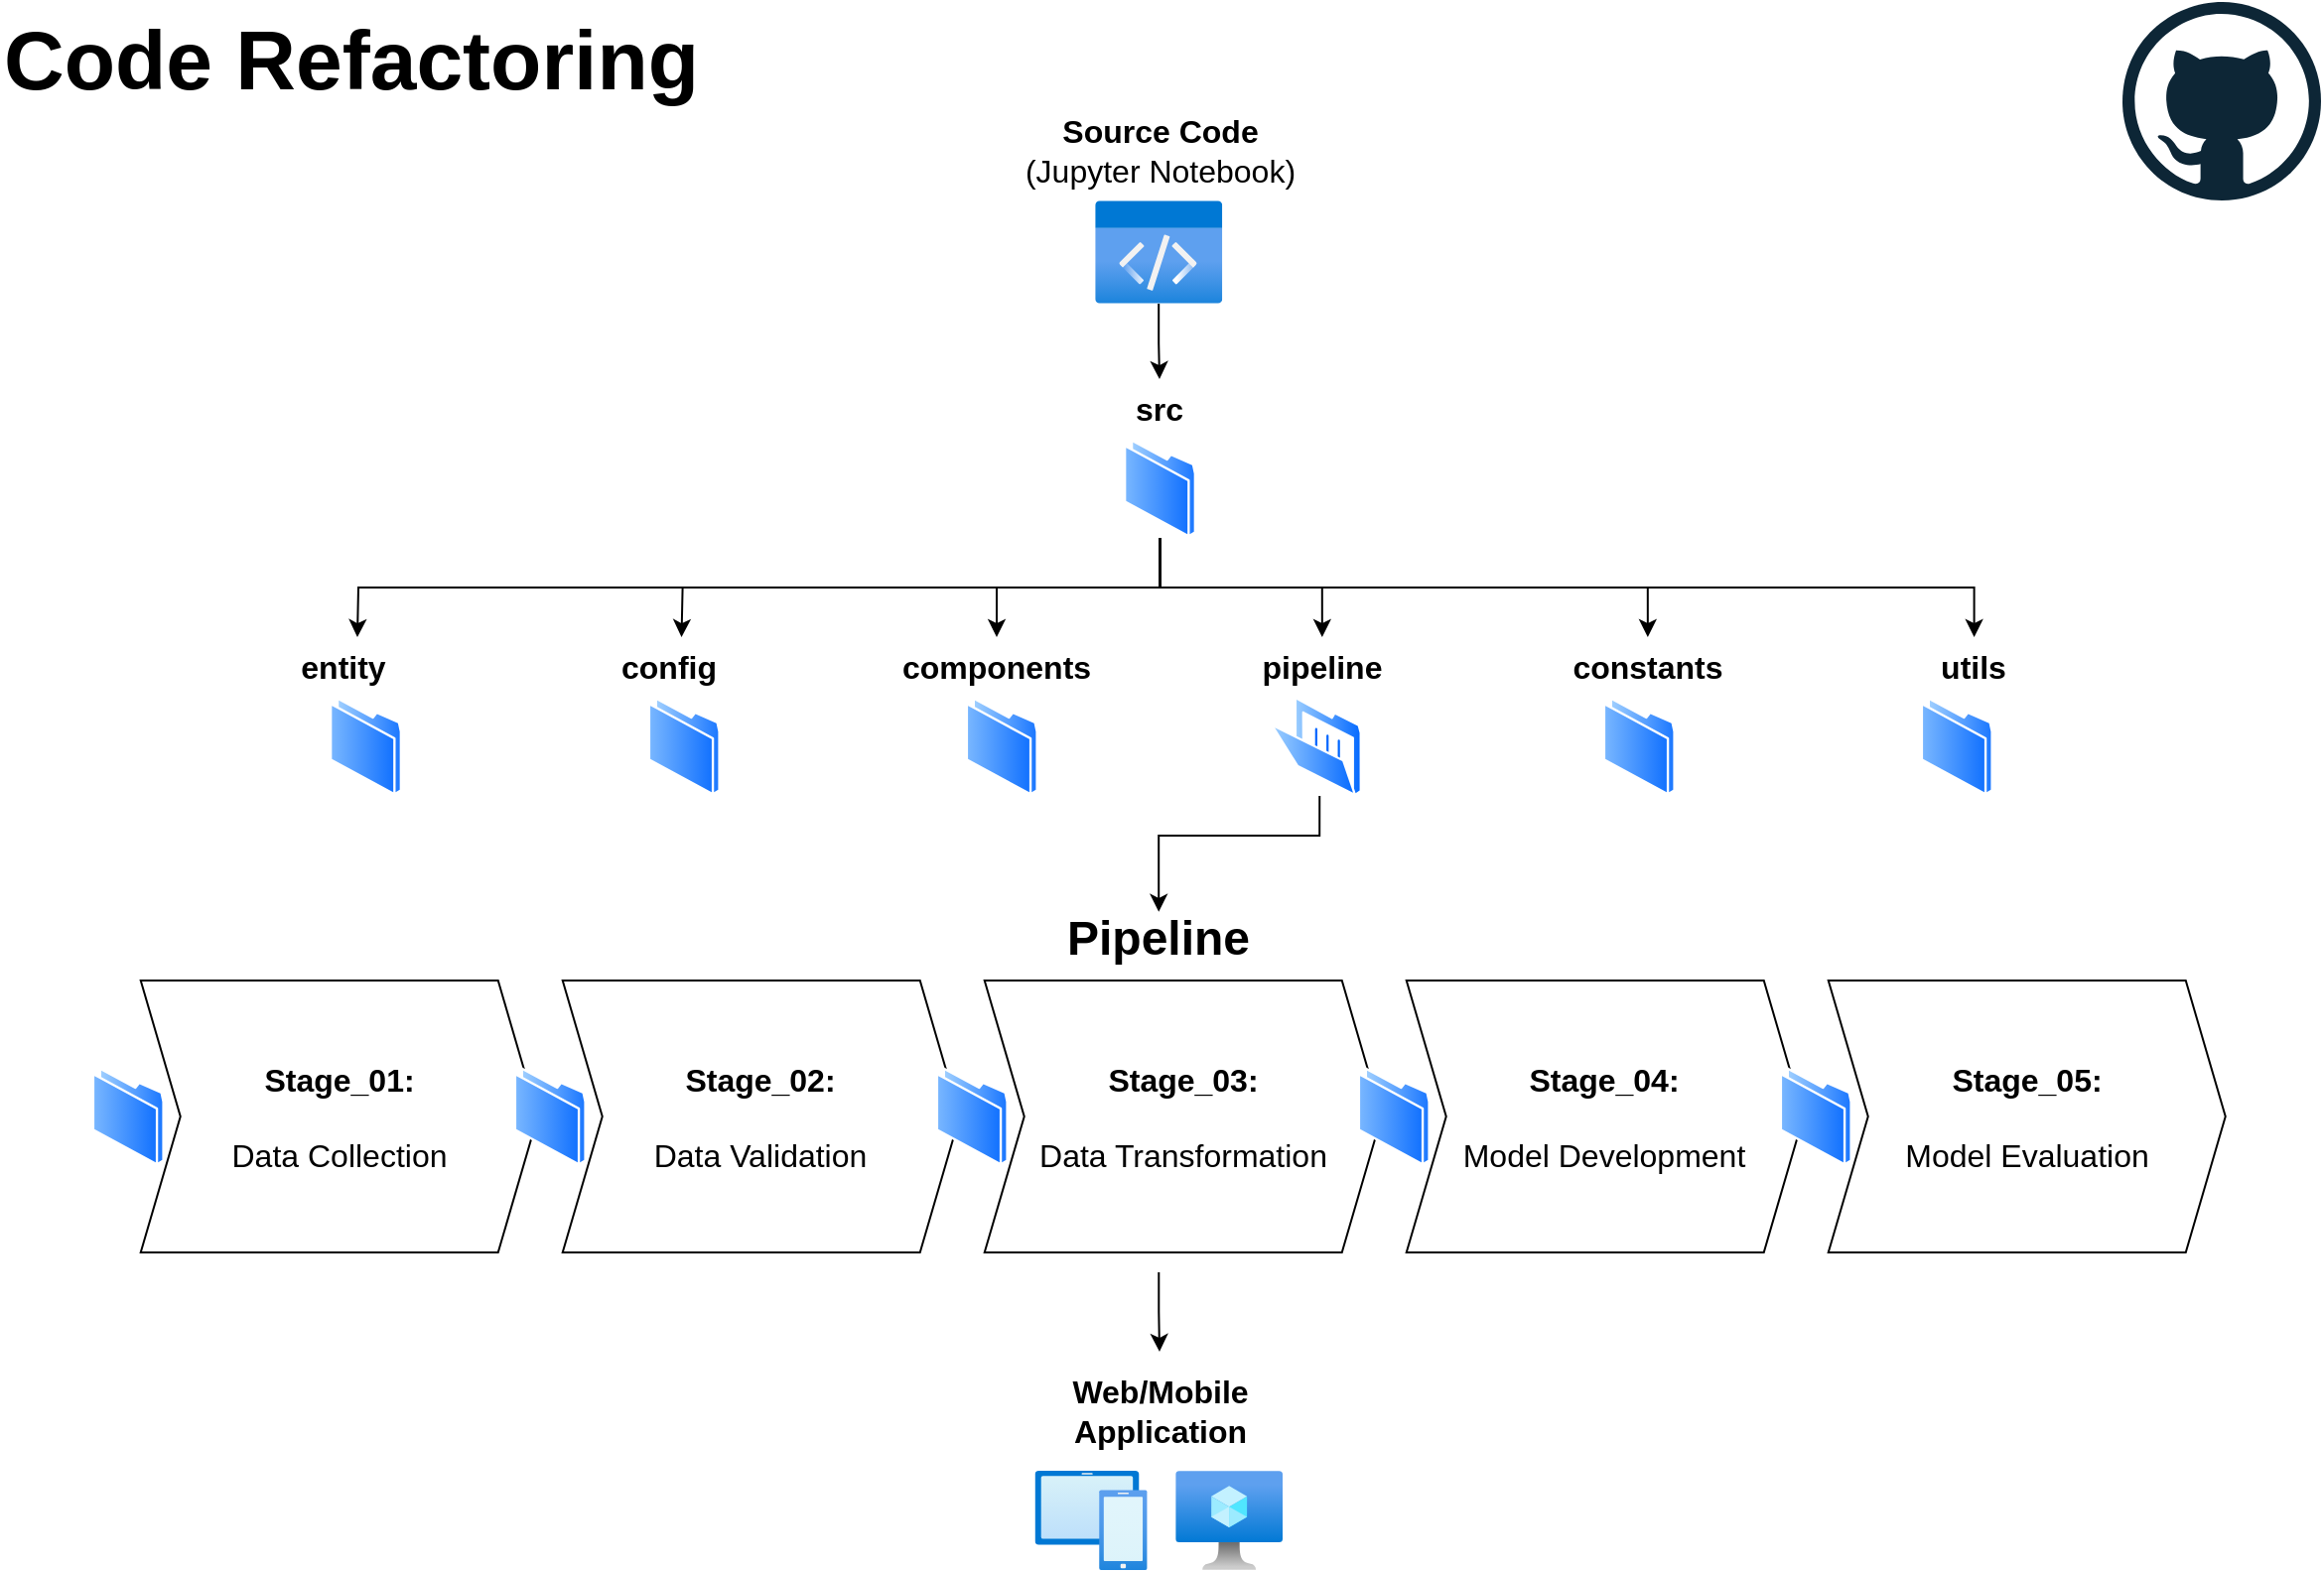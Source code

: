 <mxfile version="22.0.3" type="device">
  <diagram id="WI9T0HZ2pTsCkuznbFz-" name="Page-1">
    <mxGraphModel dx="1303" dy="766" grid="1" gridSize="10" guides="1" tooltips="1" connect="1" arrows="1" fold="1" page="1" pageScale="1" pageWidth="1169" pageHeight="827" math="0" shadow="0">
      <root>
        <mxCell id="0" />
        <mxCell id="1" parent="0" />
        <mxCell id="WbrIDUTmsiPOCBeC4pwk-8" value="" style="image;aspect=fixed;html=1;points=[];align=center;fontSize=12;image=img/lib/azure2/intune/Devices.svg;" parent="1" vertex="1">
          <mxGeometry x="521.21" y="740" width="56.67" height="50" as="geometry" />
        </mxCell>
        <mxCell id="LJgovYq5bUpr1Cc1gvmX-41" value="" style="edgeStyle=orthogonalEdgeStyle;rounded=0;orthogonalLoop=1;jettySize=auto;html=1;" edge="1" parent="1" source="WbrIDUTmsiPOCBeC4pwk-23">
          <mxGeometry relative="1" as="geometry">
            <mxPoint x="584" y="680" as="targetPoint" />
          </mxGeometry>
        </mxCell>
        <mxCell id="WbrIDUTmsiPOCBeC4pwk-23" value="&lt;font style=&quot;font-size: 24px;&quot;&gt;Pipeline&lt;/font&gt;" style="swimlane;childLayout=stackLayout;horizontal=1;fillColor=none;horizontalStack=1;resizeParent=1;resizeParentMax=0;resizeLast=0;collapsible=0;strokeColor=none;stackBorder=10;stackSpacing=-12;resizable=1;align=center;points=[];whiteSpace=wrap;html=1;" parent="1" vertex="1">
          <mxGeometry x="36.37" y="460" width="1094.5" height="180" as="geometry" />
        </mxCell>
        <mxCell id="LJgovYq5bUpr1Cc1gvmX-25" value="" style="image;aspect=fixed;perimeter=ellipsePerimeter;html=1;align=center;shadow=0;dashed=0;spacingTop=3;image=img/lib/active_directory/folder.svg;" vertex="1" parent="WbrIDUTmsiPOCBeC4pwk-23">
          <mxGeometry x="10" y="33" width="36.5" height="137" as="geometry" />
        </mxCell>
        <mxCell id="WbrIDUTmsiPOCBeC4pwk-24" value="&lt;font style=&quot;font-size: 16px;&quot;&gt;&lt;b&gt;Stage_01: &lt;/b&gt;&lt;br&gt;&lt;br&gt;Data Collection&lt;/font&gt;" style="shape=step;perimeter=stepPerimeter;fixedSize=1;points=[];whiteSpace=wrap;html=1;spacing=4;" parent="WbrIDUTmsiPOCBeC4pwk-23" vertex="1">
          <mxGeometry x="34.5" y="33" width="200" height="137" as="geometry" />
        </mxCell>
        <mxCell id="LJgovYq5bUpr1Cc1gvmX-26" value="" style="image;aspect=fixed;perimeter=ellipsePerimeter;html=1;align=center;shadow=0;dashed=0;spacingTop=3;image=img/lib/active_directory/folder.svg;" vertex="1" parent="WbrIDUTmsiPOCBeC4pwk-23">
          <mxGeometry x="222.5" y="33" width="36.5" height="137" as="geometry" />
        </mxCell>
        <mxCell id="WbrIDUTmsiPOCBeC4pwk-30" value="&lt;font style=&quot;font-size: 16px;&quot;&gt;&lt;b&gt;Stage_02: &lt;/b&gt;&lt;br&gt;&lt;br&gt;Data Validation&lt;br&gt;&lt;/font&gt;" style="shape=step;perimeter=stepPerimeter;fixedSize=1;points=[];whiteSpace=wrap;html=1;" parent="WbrIDUTmsiPOCBeC4pwk-23" vertex="1">
          <mxGeometry x="247" y="33" width="200" height="137" as="geometry" />
        </mxCell>
        <mxCell id="LJgovYq5bUpr1Cc1gvmX-27" value="" style="image;aspect=fixed;perimeter=ellipsePerimeter;html=1;align=center;shadow=0;dashed=0;spacingTop=3;image=img/lib/active_directory/folder.svg;" vertex="1" parent="WbrIDUTmsiPOCBeC4pwk-23">
          <mxGeometry x="435" y="33" width="36.5" height="137" as="geometry" />
        </mxCell>
        <mxCell id="WbrIDUTmsiPOCBeC4pwk-29" value="&lt;font style=&quot;font-size: 16px;&quot;&gt;&lt;b&gt;Stage_03: &lt;/b&gt;&lt;br&gt;&lt;br&gt;Data Transformation&lt;/font&gt;" style="shape=step;perimeter=stepPerimeter;fixedSize=1;points=[];whiteSpace=wrap;html=1;" parent="WbrIDUTmsiPOCBeC4pwk-23" vertex="1">
          <mxGeometry x="459.5" y="33" width="200" height="137" as="geometry" />
        </mxCell>
        <mxCell id="LJgovYq5bUpr1Cc1gvmX-28" value="" style="image;aspect=fixed;perimeter=ellipsePerimeter;html=1;align=center;shadow=0;dashed=0;spacingTop=3;image=img/lib/active_directory/folder.svg;" vertex="1" parent="WbrIDUTmsiPOCBeC4pwk-23">
          <mxGeometry x="647.5" y="33" width="36.5" height="137" as="geometry" />
        </mxCell>
        <mxCell id="WbrIDUTmsiPOCBeC4pwk-32" value="&lt;font style=&quot;font-size: 16px;&quot;&gt;&lt;b&gt;Stage_04: &lt;/b&gt;&lt;br&gt;&lt;br&gt;Model Development&lt;/font&gt;" style="shape=step;perimeter=stepPerimeter;fixedSize=1;points=[];whiteSpace=wrap;html=1;" parent="WbrIDUTmsiPOCBeC4pwk-23" vertex="1">
          <mxGeometry x="672" y="33" width="200" height="137" as="geometry" />
        </mxCell>
        <mxCell id="LJgovYq5bUpr1Cc1gvmX-29" value="" style="image;aspect=fixed;perimeter=ellipsePerimeter;html=1;align=center;shadow=0;dashed=0;spacingTop=3;image=img/lib/active_directory/folder.svg;" vertex="1" parent="WbrIDUTmsiPOCBeC4pwk-23">
          <mxGeometry x="860" y="33" width="36.5" height="137" as="geometry" />
        </mxCell>
        <mxCell id="WbrIDUTmsiPOCBeC4pwk-31" value="&lt;font style=&quot;font-size: 16px;&quot;&gt;&lt;b&gt;Stage_05: &lt;/b&gt;&lt;br&gt;&lt;br&gt;Model Evaluation&lt;/font&gt;" style="shape=step;perimeter=stepPerimeter;fixedSize=1;points=[];whiteSpace=wrap;html=1;" parent="WbrIDUTmsiPOCBeC4pwk-23" vertex="1">
          <mxGeometry x="884.5" y="33" width="200" height="137" as="geometry" />
        </mxCell>
        <mxCell id="WbrIDUTmsiPOCBeC4pwk-33" value="" style="image;aspect=fixed;html=1;points=[];align=center;fontSize=12;image=img/lib/azure2/compute/Virtual_Machine.svg;" parent="1" vertex="1">
          <mxGeometry x="592.11" y="740" width="53.91" height="50" as="geometry" />
        </mxCell>
        <mxCell id="LJgovYq5bUpr1Cc1gvmX-4" value="" style="dashed=0;outlineConnect=0;html=1;align=center;labelPosition=center;verticalLabelPosition=bottom;verticalAlign=top;shape=mxgraph.weblogos.github;aspect=fixed;" vertex="1" parent="1">
          <mxGeometry x="1069" width="100" height="100" as="geometry" />
        </mxCell>
        <mxCell id="LJgovYq5bUpr1Cc1gvmX-59" value="" style="edgeStyle=orthogonalEdgeStyle;rounded=0;orthogonalLoop=1;jettySize=auto;html=1;" edge="1" parent="1" source="LJgovYq5bUpr1Cc1gvmX-7" target="LJgovYq5bUpr1Cc1gvmX-57">
          <mxGeometry relative="1" as="geometry" />
        </mxCell>
        <mxCell id="LJgovYq5bUpr1Cc1gvmX-7" value="" style="image;aspect=fixed;perimeter=ellipsePerimeter;html=1;align=center;shadow=0;dashed=0;spacingTop=3;image=img/lib/active_directory/folder.svg;" vertex="1" parent="1">
          <mxGeometry x="566" y="220" width="36.5" height="50" as="geometry" />
        </mxCell>
        <mxCell id="LJgovYq5bUpr1Cc1gvmX-58" value="" style="edgeStyle=orthogonalEdgeStyle;rounded=0;orthogonalLoop=1;jettySize=auto;html=1;" edge="1" parent="1" source="LJgovYq5bUpr1Cc1gvmX-2">
          <mxGeometry relative="1" as="geometry">
            <mxPoint x="584" y="190" as="targetPoint" />
          </mxGeometry>
        </mxCell>
        <mxCell id="LJgovYq5bUpr1Cc1gvmX-2" value="" style="image;aspect=fixed;html=1;points=[];align=center;fontSize=12;image=img/lib/azure2/general/Code.svg;imageBackground=none;noLabel=0;metaEdit=0;" vertex="1" parent="1">
          <mxGeometry x="551.62" y="100" width="64" height="52" as="geometry" />
        </mxCell>
        <mxCell id="LJgovYq5bUpr1Cc1gvmX-34" value="&lt;font style=&quot;font-size: 16px;&quot;&gt;&lt;b&gt;Source Code&lt;/b&gt;&lt;br&gt;(Jupyter Notebook)&lt;br&gt;&lt;/font&gt;" style="text;html=1;strokeColor=none;fillColor=none;align=center;verticalAlign=middle;whiteSpace=wrap;rounded=0;" vertex="1" parent="1">
          <mxGeometry x="483.32" y="60" width="202.63" height="30" as="geometry" />
        </mxCell>
        <mxCell id="LJgovYq5bUpr1Cc1gvmX-42" value="&lt;b&gt;&lt;font style=&quot;font-size: 16px;&quot;&gt;src&lt;/font&gt;&lt;/b&gt;" style="text;html=1;strokeColor=none;fillColor=none;align=center;verticalAlign=middle;whiteSpace=wrap;rounded=0;" vertex="1" parent="1">
          <mxGeometry x="506.74" y="190" width="153.75" height="30" as="geometry" />
        </mxCell>
        <mxCell id="LJgovYq5bUpr1Cc1gvmX-43" value="&lt;b&gt;&lt;font style=&quot;font-size: 16px;&quot;&gt;Web/Mobile Application&lt;/font&gt;&lt;/b&gt;" style="text;html=1;strokeColor=none;fillColor=none;align=center;verticalAlign=middle;whiteSpace=wrap;rounded=0;" vertex="1" parent="1">
          <mxGeometry x="498" y="690" width="173.26" height="40" as="geometry" />
        </mxCell>
        <mxCell id="LJgovYq5bUpr1Cc1gvmX-44" value="" style="image;aspect=fixed;perimeter=ellipsePerimeter;html=1;align=center;shadow=0;dashed=0;spacingTop=3;image=img/lib/active_directory/folder.svg;" vertex="1" parent="1">
          <mxGeometry x="326.37" y="350" width="36.5" height="50" as="geometry" />
        </mxCell>
        <mxCell id="LJgovYq5bUpr1Cc1gvmX-45" value="" style="image;aspect=fixed;perimeter=ellipsePerimeter;html=1;align=center;shadow=0;dashed=0;spacingTop=3;image=img/lib/active_directory/folder.svg;" vertex="1" parent="1">
          <mxGeometry x="807.37" y="350" width="36.5" height="50" as="geometry" />
        </mxCell>
        <mxCell id="LJgovYq5bUpr1Cc1gvmX-46" value="" style="image;aspect=fixed;perimeter=ellipsePerimeter;html=1;align=center;shadow=0;dashed=0;spacingTop=3;image=img/lib/active_directory/folder.svg;" vertex="1" parent="1">
          <mxGeometry x="166" y="350" width="36.5" height="50" as="geometry" />
        </mxCell>
        <mxCell id="LJgovYq5bUpr1Cc1gvmX-67" value="" style="edgeStyle=orthogonalEdgeStyle;rounded=0;orthogonalLoop=1;jettySize=auto;html=1;entryX=0.5;entryY=-0.009;entryDx=0;entryDy=0;entryPerimeter=0;" edge="1" parent="1" target="WbrIDUTmsiPOCBeC4pwk-23">
          <mxGeometry relative="1" as="geometry">
            <mxPoint x="664.62" y="400.0" as="sourcePoint" />
            <Array as="points">
              <mxPoint x="665" y="420" />
              <mxPoint x="584" y="420" />
            </Array>
          </mxGeometry>
        </mxCell>
        <mxCell id="LJgovYq5bUpr1Cc1gvmX-48" value="" style="image;aspect=fixed;perimeter=ellipsePerimeter;html=1;align=center;shadow=0;dashed=0;spacingTop=3;image=img/lib/active_directory/folder.svg;" vertex="1" parent="1">
          <mxGeometry x="967.37" y="350" width="36.5" height="50" as="geometry" />
        </mxCell>
        <mxCell id="LJgovYq5bUpr1Cc1gvmX-49" value="&lt;b&gt;&lt;font style=&quot;font-size: 16px;&quot;&gt;config&lt;/font&gt;&lt;/b&gt;" style="text;html=1;strokeColor=none;fillColor=none;align=center;verticalAlign=middle;whiteSpace=wrap;rounded=0;" vertex="1" parent="1">
          <mxGeometry x="260.05" y="320" width="153.75" height="30" as="geometry" />
        </mxCell>
        <mxCell id="LJgovYq5bUpr1Cc1gvmX-50" value="&lt;b&gt;&lt;font style=&quot;font-size: 16px;&quot;&gt;constants&lt;/font&gt;&lt;/b&gt;" style="text;html=1;strokeColor=none;fillColor=none;align=center;verticalAlign=middle;whiteSpace=wrap;rounded=0;" vertex="1" parent="1">
          <mxGeometry x="753.05" y="320" width="153.75" height="30" as="geometry" />
        </mxCell>
        <mxCell id="LJgovYq5bUpr1Cc1gvmX-52" value="&lt;b&gt;&lt;font style=&quot;font-size: 16px;&quot;&gt;entity&lt;/font&gt;&lt;/b&gt;" style="text;html=1;strokeColor=none;fillColor=none;align=center;verticalAlign=middle;whiteSpace=wrap;rounded=0;" vertex="1" parent="1">
          <mxGeometry x="96.05" y="320" width="153.75" height="30" as="geometry" />
        </mxCell>
        <mxCell id="LJgovYq5bUpr1Cc1gvmX-53" value="&lt;b&gt;&lt;font style=&quot;font-size: 16px;&quot;&gt;pipeline&lt;/font&gt;&lt;/b&gt;" style="text;html=1;strokeColor=none;fillColor=none;align=center;verticalAlign=middle;whiteSpace=wrap;rounded=0;" vertex="1" parent="1">
          <mxGeometry x="589.05" y="320" width="153.75" height="30" as="geometry" />
        </mxCell>
        <mxCell id="LJgovYq5bUpr1Cc1gvmX-54" value="&lt;b&gt;&lt;font style=&quot;font-size: 16px;&quot;&gt;utils&lt;/font&gt;&lt;/b&gt;" style="text;html=1;strokeColor=none;fillColor=none;align=center;verticalAlign=middle;whiteSpace=wrap;rounded=0;" vertex="1" parent="1">
          <mxGeometry x="917.43" y="320" width="153.75" height="30" as="geometry" />
        </mxCell>
        <mxCell id="LJgovYq5bUpr1Cc1gvmX-55" value="&lt;font style=&quot;font-size: 42px;&quot;&gt;&lt;b&gt;Code Refactoring&lt;/b&gt;&lt;/font&gt;" style="text;html=1;strokeColor=none;fillColor=none;align=left;verticalAlign=middle;whiteSpace=wrap;rounded=0;" vertex="1" parent="1">
          <mxGeometry width="390" height="60" as="geometry" />
        </mxCell>
        <mxCell id="LJgovYq5bUpr1Cc1gvmX-56" value="" style="image;aspect=fixed;perimeter=ellipsePerimeter;html=1;align=center;shadow=0;dashed=0;spacingTop=3;image=img/lib/active_directory/folder.svg;" vertex="1" parent="1">
          <mxGeometry x="486.37" y="350" width="36.5" height="50" as="geometry" />
        </mxCell>
        <mxCell id="LJgovYq5bUpr1Cc1gvmX-57" value="&lt;span style=&quot;font-size: 16px;&quot;&gt;&lt;b&gt;components&lt;/b&gt;&lt;/span&gt;" style="text;html=1;strokeColor=none;fillColor=none;align=center;verticalAlign=middle;whiteSpace=wrap;rounded=0;" vertex="1" parent="1">
          <mxGeometry x="425.05" y="320" width="153.75" height="30" as="geometry" />
        </mxCell>
        <mxCell id="LJgovYq5bUpr1Cc1gvmX-60" value="" style="edgeStyle=orthogonalEdgeStyle;rounded=0;orthogonalLoop=1;jettySize=auto;html=1;exitX=0.5;exitY=1;exitDx=0;exitDy=0;" edge="1" parent="1" source="LJgovYq5bUpr1Cc1gvmX-7">
          <mxGeometry relative="1" as="geometry">
            <mxPoint x="226.74" y="280" as="sourcePoint" />
            <mxPoint x="180" y="320" as="targetPoint" />
          </mxGeometry>
        </mxCell>
        <mxCell id="LJgovYq5bUpr1Cc1gvmX-62" value="" style="edgeStyle=orthogonalEdgeStyle;rounded=0;orthogonalLoop=1;jettySize=auto;html=1;exitX=0.5;exitY=1;exitDx=0;exitDy=0;" edge="1" parent="1" source="LJgovYq5bUpr1Cc1gvmX-7">
          <mxGeometry relative="1" as="geometry">
            <mxPoint x="390" y="280" as="sourcePoint" />
            <mxPoint x="343.26" y="320" as="targetPoint" />
          </mxGeometry>
        </mxCell>
        <mxCell id="LJgovYq5bUpr1Cc1gvmX-65" value="" style="edgeStyle=orthogonalEdgeStyle;rounded=0;orthogonalLoop=1;jettySize=auto;html=1;exitX=0.5;exitY=1;exitDx=0;exitDy=0;entryX=0.5;entryY=0;entryDx=0;entryDy=0;" edge="1" parent="1" source="LJgovYq5bUpr1Cc1gvmX-7" target="LJgovYq5bUpr1Cc1gvmX-50">
          <mxGeometry relative="1" as="geometry">
            <mxPoint x="594" y="290" as="sourcePoint" />
            <mxPoint x="512" y="330" as="targetPoint" />
          </mxGeometry>
        </mxCell>
        <mxCell id="LJgovYq5bUpr1Cc1gvmX-66" value="" style="edgeStyle=orthogonalEdgeStyle;rounded=0;orthogonalLoop=1;jettySize=auto;html=1;entryX=0.5;entryY=0;entryDx=0;entryDy=0;exitX=0.5;exitY=1;exitDx=0;exitDy=0;" edge="1" parent="1" source="LJgovYq5bUpr1Cc1gvmX-7" target="LJgovYq5bUpr1Cc1gvmX-54">
          <mxGeometry relative="1" as="geometry">
            <mxPoint x="640" y="270" as="sourcePoint" />
            <mxPoint x="522" y="340" as="targetPoint" />
          </mxGeometry>
        </mxCell>
        <mxCell id="LJgovYq5bUpr1Cc1gvmX-68" value="" style="edgeStyle=orthogonalEdgeStyle;rounded=0;orthogonalLoop=1;jettySize=auto;html=1;entryX=0.5;entryY=0;entryDx=0;entryDy=0;exitX=0.5;exitY=1;exitDx=0;exitDy=0;" edge="1" parent="1" source="LJgovYq5bUpr1Cc1gvmX-7" target="LJgovYq5bUpr1Cc1gvmX-53">
          <mxGeometry relative="1" as="geometry">
            <mxPoint x="594" y="280" as="sourcePoint" />
            <mxPoint x="1004" y="330" as="targetPoint" />
          </mxGeometry>
        </mxCell>
        <mxCell id="LJgovYq5bUpr1Cc1gvmX-70" value="" style="image;aspect=fixed;perimeter=ellipsePerimeter;html=1;align=center;shadow=0;dashed=0;spacingTop=3;image=img/lib/active_directory/folder_open.svg;" vertex="1" parent="1">
          <mxGeometry x="639.95" y="350" width="46" height="50" as="geometry" />
        </mxCell>
      </root>
    </mxGraphModel>
  </diagram>
</mxfile>
